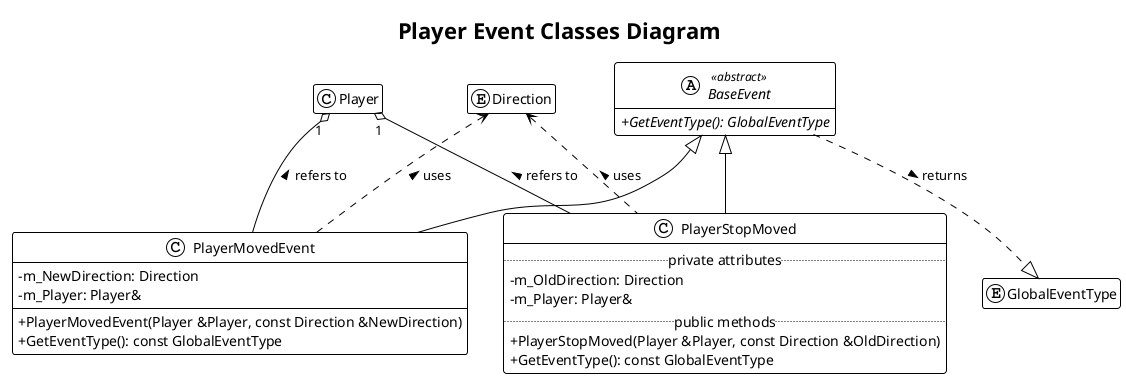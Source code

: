 @startuml
!theme plain
title Player Event Classes Diagram

' Settings for better readability
skinparam classAttributeIconSize 0
hide empty members

' --- Core Event System ---

enum GlobalEventType
abstract class BaseEvent <<abstract>> {
    + {abstract} GetEventType(): GlobalEventType
}


' --- Game Specific Classes & Enums ---

enum Direction
class Player

' --- The Concrete Player Event Classes ---
    class PlayerMovedEvent {
        - m_NewDirection: Direction
        - m_Player: Player&
        --
        + PlayerMovedEvent(Player &Player, const Direction &NewDirection)
        + GetEventType(): const GlobalEventType
    }

    class PlayerStopMoved {
        .. private attributes ..
        - m_OldDirection: Direction
        - m_Player: Player&
        .. public methods ..
        + PlayerStopMoved(Player &Player, const Direction &OldDirection)
        + GetEventType(): const GlobalEventType
    }


' --- RELATIONSHIPS ---

' ==> Inheritance (Is-A relationship)
' Both classes are concrete implementations of BaseEvent.
BaseEvent <|-- PlayerMovedEvent
BaseEvent <|-- PlayerStopMoved

' ==> Association (Refers-To relationship)
' Both event classes hold a non-owning reference to a Player.
' This is best represented as an association with a hollow circle (aggregation) or a directed arrow.
PlayerMovedEvent -u-o "1" Player : refers to >
PlayerStopMoved -u-o "1" Player : refers to >

' ==> Dependency (Uses-A relationship)
' The events use the Direction enum as part of their data.
PlayerMovedEvent .u.> Direction : uses >
PlayerStopMoved .u.> Direction : uses >

BaseEvent ..|> GlobalEventType : returns >

@enduml